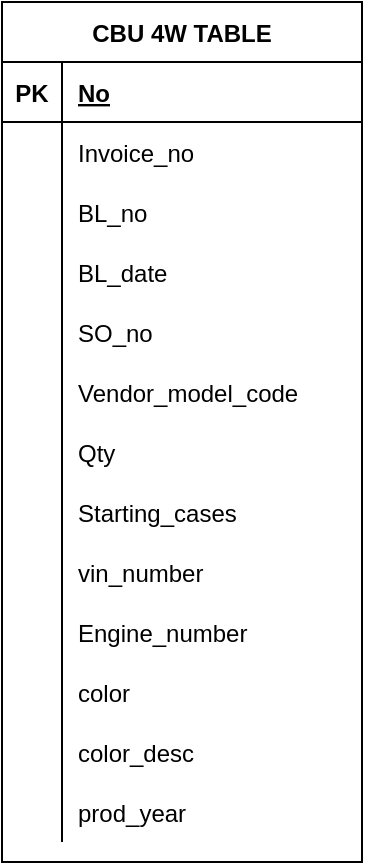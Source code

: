 <mxfile version="15.2.7" type="github">
  <diagram id="pSXfxbg5f-xyUSNqCcTy" name="Page-1">
    <mxGraphModel dx="1108" dy="412" grid="1" gridSize="10" guides="1" tooltips="1" connect="1" arrows="1" fold="1" page="1" pageScale="1" pageWidth="827" pageHeight="1169" math="0" shadow="0">
      <root>
        <mxCell id="0" />
        <mxCell id="1" parent="0" />
        <mxCell id="9ZiiuT-V2A9aqYbKqf6l-1" value="CBU 4W TABLE" style="shape=table;startSize=30;container=1;collapsible=1;childLayout=tableLayout;fixedRows=1;rowLines=0;fontStyle=1;align=center;resizeLast=1;" vertex="1" parent="1">
          <mxGeometry x="320" y="130" width="180" height="430" as="geometry" />
        </mxCell>
        <mxCell id="9ZiiuT-V2A9aqYbKqf6l-2" value="" style="shape=partialRectangle;collapsible=0;dropTarget=0;pointerEvents=0;fillColor=none;top=0;left=0;bottom=1;right=0;points=[[0,0.5],[1,0.5]];portConstraint=eastwest;" vertex="1" parent="9ZiiuT-V2A9aqYbKqf6l-1">
          <mxGeometry y="30" width="180" height="30" as="geometry" />
        </mxCell>
        <mxCell id="9ZiiuT-V2A9aqYbKqf6l-3" value="PK" style="shape=partialRectangle;connectable=0;fillColor=none;top=0;left=0;bottom=0;right=0;fontStyle=1;overflow=hidden;" vertex="1" parent="9ZiiuT-V2A9aqYbKqf6l-2">
          <mxGeometry width="30" height="30" as="geometry" />
        </mxCell>
        <mxCell id="9ZiiuT-V2A9aqYbKqf6l-4" value="No" style="shape=partialRectangle;connectable=0;fillColor=none;top=0;left=0;bottom=0;right=0;align=left;spacingLeft=6;fontStyle=5;overflow=hidden;" vertex="1" parent="9ZiiuT-V2A9aqYbKqf6l-2">
          <mxGeometry x="30" width="150" height="30" as="geometry" />
        </mxCell>
        <mxCell id="9ZiiuT-V2A9aqYbKqf6l-5" value="" style="shape=partialRectangle;collapsible=0;dropTarget=0;pointerEvents=0;fillColor=none;top=0;left=0;bottom=0;right=0;points=[[0,0.5],[1,0.5]];portConstraint=eastwest;" vertex="1" parent="9ZiiuT-V2A9aqYbKqf6l-1">
          <mxGeometry y="60" width="180" height="30" as="geometry" />
        </mxCell>
        <mxCell id="9ZiiuT-V2A9aqYbKqf6l-6" value="" style="shape=partialRectangle;connectable=0;fillColor=none;top=0;left=0;bottom=0;right=0;editable=1;overflow=hidden;" vertex="1" parent="9ZiiuT-V2A9aqYbKqf6l-5">
          <mxGeometry width="30" height="30" as="geometry" />
        </mxCell>
        <mxCell id="9ZiiuT-V2A9aqYbKqf6l-7" value="Invoice_no" style="shape=partialRectangle;connectable=0;fillColor=none;top=0;left=0;bottom=0;right=0;align=left;spacingLeft=6;overflow=hidden;" vertex="1" parent="9ZiiuT-V2A9aqYbKqf6l-5">
          <mxGeometry x="30" width="150" height="30" as="geometry" />
        </mxCell>
        <mxCell id="9ZiiuT-V2A9aqYbKqf6l-38" value="" style="shape=partialRectangle;collapsible=0;dropTarget=0;pointerEvents=0;fillColor=none;top=0;left=0;bottom=0;right=0;points=[[0,0.5],[1,0.5]];portConstraint=eastwest;" vertex="1" parent="9ZiiuT-V2A9aqYbKqf6l-1">
          <mxGeometry y="90" width="180" height="30" as="geometry" />
        </mxCell>
        <mxCell id="9ZiiuT-V2A9aqYbKqf6l-39" value="" style="shape=partialRectangle;connectable=0;fillColor=none;top=0;left=0;bottom=0;right=0;editable=1;overflow=hidden;" vertex="1" parent="9ZiiuT-V2A9aqYbKqf6l-38">
          <mxGeometry width="30" height="30" as="geometry" />
        </mxCell>
        <mxCell id="9ZiiuT-V2A9aqYbKqf6l-40" value="BL_no" style="shape=partialRectangle;connectable=0;fillColor=none;top=0;left=0;bottom=0;right=0;align=left;spacingLeft=6;overflow=hidden;" vertex="1" parent="9ZiiuT-V2A9aqYbKqf6l-38">
          <mxGeometry x="30" width="150" height="30" as="geometry" />
        </mxCell>
        <mxCell id="9ZiiuT-V2A9aqYbKqf6l-8" value="" style="shape=partialRectangle;collapsible=0;dropTarget=0;pointerEvents=0;fillColor=none;top=0;left=0;bottom=0;right=0;points=[[0,0.5],[1,0.5]];portConstraint=eastwest;" vertex="1" parent="9ZiiuT-V2A9aqYbKqf6l-1">
          <mxGeometry y="120" width="180" height="30" as="geometry" />
        </mxCell>
        <mxCell id="9ZiiuT-V2A9aqYbKqf6l-9" value="" style="shape=partialRectangle;connectable=0;fillColor=none;top=0;left=0;bottom=0;right=0;editable=1;overflow=hidden;" vertex="1" parent="9ZiiuT-V2A9aqYbKqf6l-8">
          <mxGeometry width="30" height="30" as="geometry" />
        </mxCell>
        <mxCell id="9ZiiuT-V2A9aqYbKqf6l-10" value="BL_date" style="shape=partialRectangle;connectable=0;fillColor=none;top=0;left=0;bottom=0;right=0;align=left;spacingLeft=6;overflow=hidden;" vertex="1" parent="9ZiiuT-V2A9aqYbKqf6l-8">
          <mxGeometry x="30" width="150" height="30" as="geometry" />
        </mxCell>
        <mxCell id="9ZiiuT-V2A9aqYbKqf6l-11" value="" style="shape=partialRectangle;collapsible=0;dropTarget=0;pointerEvents=0;fillColor=none;top=0;left=0;bottom=0;right=0;points=[[0,0.5],[1,0.5]];portConstraint=eastwest;" vertex="1" parent="9ZiiuT-V2A9aqYbKqf6l-1">
          <mxGeometry y="150" width="180" height="30" as="geometry" />
        </mxCell>
        <mxCell id="9ZiiuT-V2A9aqYbKqf6l-12" value="" style="shape=partialRectangle;connectable=0;fillColor=none;top=0;left=0;bottom=0;right=0;editable=1;overflow=hidden;" vertex="1" parent="9ZiiuT-V2A9aqYbKqf6l-11">
          <mxGeometry width="30" height="30" as="geometry" />
        </mxCell>
        <mxCell id="9ZiiuT-V2A9aqYbKqf6l-13" value="SO_no" style="shape=partialRectangle;connectable=0;fillColor=none;top=0;left=0;bottom=0;right=0;align=left;spacingLeft=6;overflow=hidden;" vertex="1" parent="9ZiiuT-V2A9aqYbKqf6l-11">
          <mxGeometry x="30" width="150" height="30" as="geometry" />
        </mxCell>
        <mxCell id="9ZiiuT-V2A9aqYbKqf6l-14" value="" style="shape=partialRectangle;collapsible=0;dropTarget=0;pointerEvents=0;fillColor=none;top=0;left=0;bottom=0;right=0;points=[[0,0.5],[1,0.5]];portConstraint=eastwest;" vertex="1" parent="9ZiiuT-V2A9aqYbKqf6l-1">
          <mxGeometry y="180" width="180" height="30" as="geometry" />
        </mxCell>
        <mxCell id="9ZiiuT-V2A9aqYbKqf6l-15" value="" style="shape=partialRectangle;connectable=0;fillColor=none;top=0;left=0;bottom=0;right=0;editable=1;overflow=hidden;" vertex="1" parent="9ZiiuT-V2A9aqYbKqf6l-14">
          <mxGeometry width="30" height="30" as="geometry" />
        </mxCell>
        <mxCell id="9ZiiuT-V2A9aqYbKqf6l-16" value="Vendor_model_code" style="shape=partialRectangle;connectable=0;fillColor=none;top=0;left=0;bottom=0;right=0;align=left;spacingLeft=6;overflow=hidden;" vertex="1" parent="9ZiiuT-V2A9aqYbKqf6l-14">
          <mxGeometry x="30" width="150" height="30" as="geometry" />
        </mxCell>
        <mxCell id="9ZiiuT-V2A9aqYbKqf6l-17" value="" style="shape=partialRectangle;collapsible=0;dropTarget=0;pointerEvents=0;fillColor=none;top=0;left=0;bottom=0;right=0;points=[[0,0.5],[1,0.5]];portConstraint=eastwest;" vertex="1" parent="9ZiiuT-V2A9aqYbKqf6l-1">
          <mxGeometry y="210" width="180" height="30" as="geometry" />
        </mxCell>
        <mxCell id="9ZiiuT-V2A9aqYbKqf6l-18" value="" style="shape=partialRectangle;connectable=0;fillColor=none;top=0;left=0;bottom=0;right=0;editable=1;overflow=hidden;" vertex="1" parent="9ZiiuT-V2A9aqYbKqf6l-17">
          <mxGeometry width="30" height="30" as="geometry" />
        </mxCell>
        <mxCell id="9ZiiuT-V2A9aqYbKqf6l-19" value="Qty" style="shape=partialRectangle;connectable=0;fillColor=none;top=0;left=0;bottom=0;right=0;align=left;spacingLeft=6;overflow=hidden;" vertex="1" parent="9ZiiuT-V2A9aqYbKqf6l-17">
          <mxGeometry x="30" width="150" height="30" as="geometry" />
        </mxCell>
        <mxCell id="9ZiiuT-V2A9aqYbKqf6l-20" value="" style="shape=partialRectangle;collapsible=0;dropTarget=0;pointerEvents=0;fillColor=none;top=0;left=0;bottom=0;right=0;points=[[0,0.5],[1,0.5]];portConstraint=eastwest;" vertex="1" parent="9ZiiuT-V2A9aqYbKqf6l-1">
          <mxGeometry y="240" width="180" height="30" as="geometry" />
        </mxCell>
        <mxCell id="9ZiiuT-V2A9aqYbKqf6l-21" value="" style="shape=partialRectangle;connectable=0;fillColor=none;top=0;left=0;bottom=0;right=0;editable=1;overflow=hidden;" vertex="1" parent="9ZiiuT-V2A9aqYbKqf6l-20">
          <mxGeometry width="30" height="30" as="geometry" />
        </mxCell>
        <mxCell id="9ZiiuT-V2A9aqYbKqf6l-22" value="Starting_cases" style="shape=partialRectangle;connectable=0;fillColor=none;top=0;left=0;bottom=0;right=0;align=left;spacingLeft=6;overflow=hidden;" vertex="1" parent="9ZiiuT-V2A9aqYbKqf6l-20">
          <mxGeometry x="30" width="150" height="30" as="geometry" />
        </mxCell>
        <mxCell id="9ZiiuT-V2A9aqYbKqf6l-23" value="" style="shape=partialRectangle;collapsible=0;dropTarget=0;pointerEvents=0;fillColor=none;top=0;left=0;bottom=0;right=0;points=[[0,0.5],[1,0.5]];portConstraint=eastwest;" vertex="1" parent="9ZiiuT-V2A9aqYbKqf6l-1">
          <mxGeometry y="270" width="180" height="30" as="geometry" />
        </mxCell>
        <mxCell id="9ZiiuT-V2A9aqYbKqf6l-24" value="" style="shape=partialRectangle;connectable=0;fillColor=none;top=0;left=0;bottom=0;right=0;editable=1;overflow=hidden;" vertex="1" parent="9ZiiuT-V2A9aqYbKqf6l-23">
          <mxGeometry width="30" height="30" as="geometry" />
        </mxCell>
        <mxCell id="9ZiiuT-V2A9aqYbKqf6l-25" value="vin_number" style="shape=partialRectangle;connectable=0;fillColor=none;top=0;left=0;bottom=0;right=0;align=left;spacingLeft=6;overflow=hidden;" vertex="1" parent="9ZiiuT-V2A9aqYbKqf6l-23">
          <mxGeometry x="30" width="150" height="30" as="geometry" />
        </mxCell>
        <mxCell id="9ZiiuT-V2A9aqYbKqf6l-26" value="" style="shape=partialRectangle;collapsible=0;dropTarget=0;pointerEvents=0;fillColor=none;top=0;left=0;bottom=0;right=0;points=[[0,0.5],[1,0.5]];portConstraint=eastwest;" vertex="1" parent="9ZiiuT-V2A9aqYbKqf6l-1">
          <mxGeometry y="300" width="180" height="30" as="geometry" />
        </mxCell>
        <mxCell id="9ZiiuT-V2A9aqYbKqf6l-27" value="" style="shape=partialRectangle;connectable=0;fillColor=none;top=0;left=0;bottom=0;right=0;editable=1;overflow=hidden;" vertex="1" parent="9ZiiuT-V2A9aqYbKqf6l-26">
          <mxGeometry width="30" height="30" as="geometry" />
        </mxCell>
        <mxCell id="9ZiiuT-V2A9aqYbKqf6l-28" value="Engine_number" style="shape=partialRectangle;connectable=0;fillColor=none;top=0;left=0;bottom=0;right=0;align=left;spacingLeft=6;overflow=hidden;" vertex="1" parent="9ZiiuT-V2A9aqYbKqf6l-26">
          <mxGeometry x="30" width="150" height="30" as="geometry" />
        </mxCell>
        <mxCell id="9ZiiuT-V2A9aqYbKqf6l-29" value="" style="shape=partialRectangle;collapsible=0;dropTarget=0;pointerEvents=0;fillColor=none;top=0;left=0;bottom=0;right=0;points=[[0,0.5],[1,0.5]];portConstraint=eastwest;" vertex="1" parent="9ZiiuT-V2A9aqYbKqf6l-1">
          <mxGeometry y="330" width="180" height="30" as="geometry" />
        </mxCell>
        <mxCell id="9ZiiuT-V2A9aqYbKqf6l-30" value="" style="shape=partialRectangle;connectable=0;fillColor=none;top=0;left=0;bottom=0;right=0;editable=1;overflow=hidden;" vertex="1" parent="9ZiiuT-V2A9aqYbKqf6l-29">
          <mxGeometry width="30" height="30" as="geometry" />
        </mxCell>
        <mxCell id="9ZiiuT-V2A9aqYbKqf6l-31" value="color" style="shape=partialRectangle;connectable=0;fillColor=none;top=0;left=0;bottom=0;right=0;align=left;spacingLeft=6;overflow=hidden;" vertex="1" parent="9ZiiuT-V2A9aqYbKqf6l-29">
          <mxGeometry x="30" width="150" height="30" as="geometry" />
        </mxCell>
        <mxCell id="9ZiiuT-V2A9aqYbKqf6l-32" value="" style="shape=partialRectangle;collapsible=0;dropTarget=0;pointerEvents=0;fillColor=none;top=0;left=0;bottom=0;right=0;points=[[0,0.5],[1,0.5]];portConstraint=eastwest;" vertex="1" parent="9ZiiuT-V2A9aqYbKqf6l-1">
          <mxGeometry y="360" width="180" height="30" as="geometry" />
        </mxCell>
        <mxCell id="9ZiiuT-V2A9aqYbKqf6l-33" value="" style="shape=partialRectangle;connectable=0;fillColor=none;top=0;left=0;bottom=0;right=0;editable=1;overflow=hidden;" vertex="1" parent="9ZiiuT-V2A9aqYbKqf6l-32">
          <mxGeometry width="30" height="30" as="geometry" />
        </mxCell>
        <mxCell id="9ZiiuT-V2A9aqYbKqf6l-34" value="color_desc" style="shape=partialRectangle;connectable=0;fillColor=none;top=0;left=0;bottom=0;right=0;align=left;spacingLeft=6;overflow=hidden;" vertex="1" parent="9ZiiuT-V2A9aqYbKqf6l-32">
          <mxGeometry x="30" width="150" height="30" as="geometry" />
        </mxCell>
        <mxCell id="9ZiiuT-V2A9aqYbKqf6l-35" value="" style="shape=partialRectangle;collapsible=0;dropTarget=0;pointerEvents=0;fillColor=none;top=0;left=0;bottom=0;right=0;points=[[0,0.5],[1,0.5]];portConstraint=eastwest;" vertex="1" parent="9ZiiuT-V2A9aqYbKqf6l-1">
          <mxGeometry y="390" width="180" height="30" as="geometry" />
        </mxCell>
        <mxCell id="9ZiiuT-V2A9aqYbKqf6l-36" value="" style="shape=partialRectangle;connectable=0;fillColor=none;top=0;left=0;bottom=0;right=0;editable=1;overflow=hidden;" vertex="1" parent="9ZiiuT-V2A9aqYbKqf6l-35">
          <mxGeometry width="30" height="30" as="geometry" />
        </mxCell>
        <mxCell id="9ZiiuT-V2A9aqYbKqf6l-37" value="prod_year" style="shape=partialRectangle;connectable=0;fillColor=none;top=0;left=0;bottom=0;right=0;align=left;spacingLeft=6;overflow=hidden;" vertex="1" parent="9ZiiuT-V2A9aqYbKqf6l-35">
          <mxGeometry x="30" width="150" height="30" as="geometry" />
        </mxCell>
      </root>
    </mxGraphModel>
  </diagram>
</mxfile>
